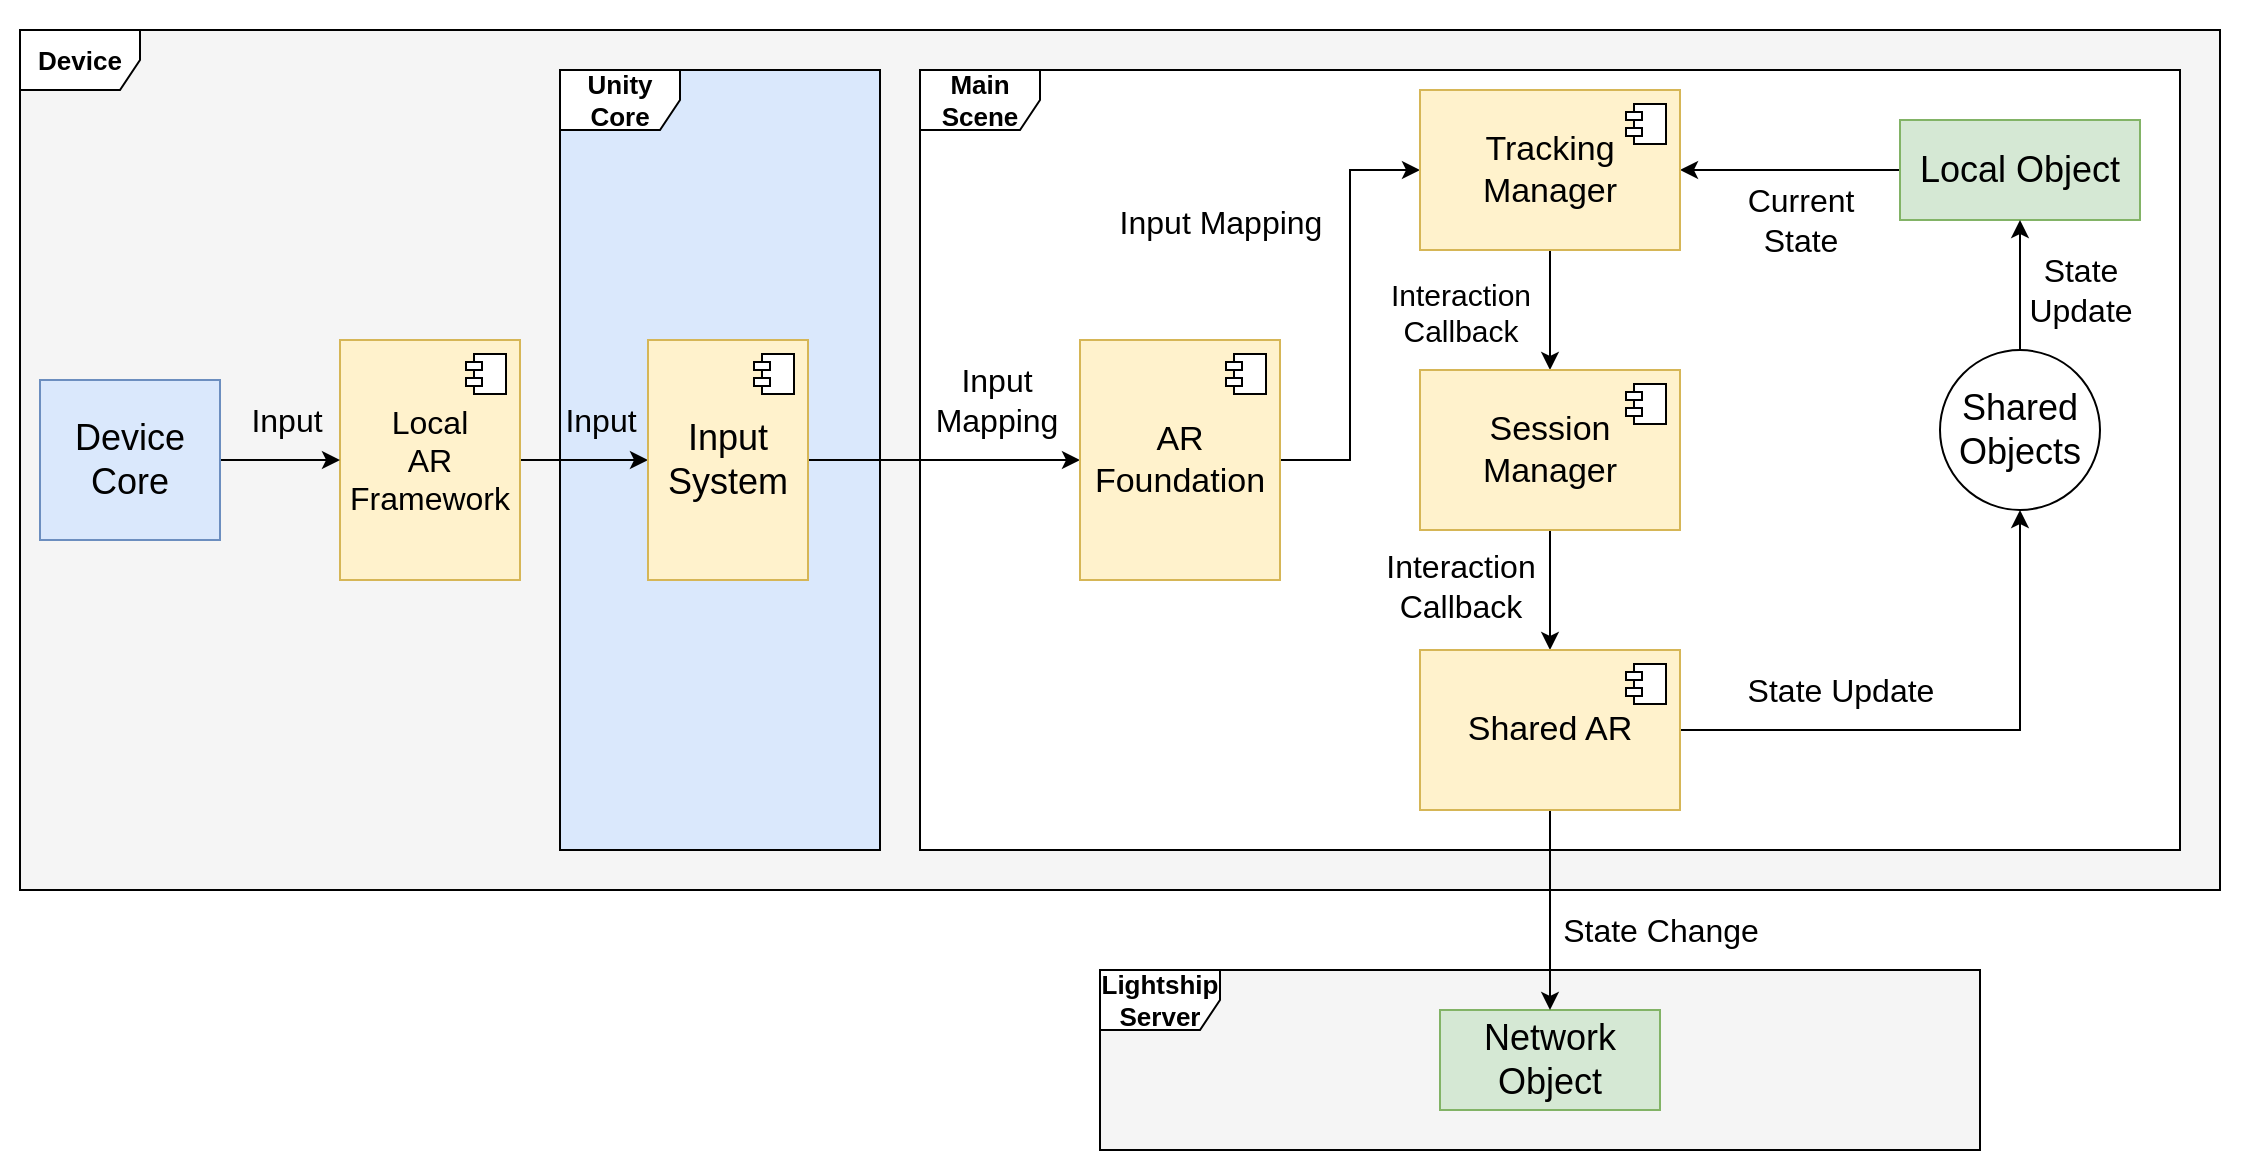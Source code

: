 <mxfile version="28.0.6">
  <diagram name="Page-1" id="M0j_DqUz29kxkKdmtVrB">
    <mxGraphModel dx="1426" dy="841" grid="1" gridSize="10" guides="1" tooltips="1" connect="1" arrows="1" fold="1" page="1" pageScale="1" pageWidth="827" pageHeight="1169" math="0" shadow="0">
      <root>
        <mxCell id="0" />
        <mxCell id="1" parent="0" />
        <mxCell id="GXKVlWqg-FUO8ONrnMkp-32" value="" style="rounded=0;whiteSpace=wrap;html=1;strokeColor=none;" parent="1" vertex="1">
          <mxGeometry x="10" y="5" width="1120" height="585" as="geometry" />
        </mxCell>
        <mxCell id="GXKVlWqg-FUO8ONrnMkp-31" value="" style="rounded=0;whiteSpace=wrap;html=1;fillColor=#f5f5f5;fontColor=#333333;strokeColor=#666666;" parent="1" vertex="1">
          <mxGeometry x="560" y="490" width="440" height="90" as="geometry" />
        </mxCell>
        <mxCell id="GXKVlWqg-FUO8ONrnMkp-30" value="" style="rounded=0;whiteSpace=wrap;html=1;fillColor=#f5f5f5;fontColor=#333333;strokeColor=#666666;" parent="1" vertex="1">
          <mxGeometry x="20" y="20" width="1100" height="430" as="geometry" />
        </mxCell>
        <mxCell id="GXKVlWqg-FUO8ONrnMkp-29" value="" style="rounded=0;whiteSpace=wrap;html=1;" parent="1" vertex="1">
          <mxGeometry x="470" y="40" width="630" height="390" as="geometry" />
        </mxCell>
        <mxCell id="GXKVlWqg-FUO8ONrnMkp-15" value="" style="rounded=0;whiteSpace=wrap;html=1;fillColor=#dae8fc;strokeColor=#6c8ebf;" parent="1" vertex="1">
          <mxGeometry x="290" y="40" width="160" height="390" as="geometry" />
        </mxCell>
        <mxCell id="GXKVlWqg-FUO8ONrnMkp-5" style="edgeStyle=orthogonalEdgeStyle;rounded=0;orthogonalLoop=1;jettySize=auto;html=1;exitX=1;exitY=0.5;exitDx=0;exitDy=0;entryX=0;entryY=0.5;entryDx=0;entryDy=0;" parent="1" source="AMGYCQEvcGGorU7cepny-3" target="AMGYCQEvcGGorU7cepny-8" edge="1">
          <mxGeometry relative="1" as="geometry" />
        </mxCell>
        <mxCell id="GXKVlWqg-FUO8ONrnMkp-6" value="Input" style="edgeLabel;html=1;align=center;verticalAlign=middle;resizable=0;points=[];fontSize=16;labelBackgroundColor=none;" parent="GXKVlWqg-FUO8ONrnMkp-5" vertex="1" connectable="0">
          <mxGeometry x="0.275" y="-1" relative="1" as="geometry">
            <mxPoint x="-1" y="-21" as="offset" />
          </mxGeometry>
        </mxCell>
        <mxCell id="AMGYCQEvcGGorU7cepny-3" value="Local&lt;div&gt;AR Framework&lt;/div&gt;" style="html=1;dropTarget=0;whiteSpace=wrap;fillColor=#fff2cc;strokeColor=#d6b656;fontSize=16;" parent="1" vertex="1">
          <mxGeometry x="180" y="175" width="90" height="120" as="geometry" />
        </mxCell>
        <mxCell id="AMGYCQEvcGGorU7cepny-4" value="" style="shape=module;jettyWidth=8;jettyHeight=4;" parent="AMGYCQEvcGGorU7cepny-3" vertex="1">
          <mxGeometry x="1" width="20" height="20" relative="1" as="geometry">
            <mxPoint x="-27" y="7" as="offset" />
          </mxGeometry>
        </mxCell>
        <mxCell id="AMGYCQEvcGGorU7cepny-5" value="Device" style="shape=umlFrame;whiteSpace=wrap;html=1;pointerEvents=0;fontStyle=1;fontSize=13;" parent="1" vertex="1">
          <mxGeometry x="20" y="20" width="1100" height="430" as="geometry" />
        </mxCell>
        <mxCell id="AMGYCQEvcGGorU7cepny-16" style="edgeStyle=orthogonalEdgeStyle;rounded=0;orthogonalLoop=1;jettySize=auto;html=1;exitX=1;exitY=0.5;exitDx=0;exitDy=0;entryX=0;entryY=0.5;entryDx=0;entryDy=0;" parent="1" source="AMGYCQEvcGGorU7cepny-8" target="AMGYCQEvcGGorU7cepny-13" edge="1">
          <mxGeometry relative="1" as="geometry" />
        </mxCell>
        <mxCell id="AMGYCQEvcGGorU7cepny-31" value="Input&lt;div&gt;Mapping&lt;/div&gt;" style="edgeLabel;html=1;align=center;verticalAlign=middle;resizable=0;points=[];fontSize=16;labelBackgroundColor=none;" parent="AMGYCQEvcGGorU7cepny-16" vertex="1" connectable="0">
          <mxGeometry x="0.233" y="-2" relative="1" as="geometry">
            <mxPoint x="10" y="-32" as="offset" />
          </mxGeometry>
        </mxCell>
        <mxCell id="AMGYCQEvcGGorU7cepny-8" value="Input System" style="html=1;dropTarget=0;whiteSpace=wrap;fontSize=18;fillColor=#fff2cc;strokeColor=#d6b656;" parent="1" vertex="1">
          <mxGeometry x="334" y="175" width="80" height="120" as="geometry" />
        </mxCell>
        <mxCell id="AMGYCQEvcGGorU7cepny-9" value="" style="shape=module;jettyWidth=8;jettyHeight=4;" parent="AMGYCQEvcGGorU7cepny-8" vertex="1">
          <mxGeometry x="1" width="20" height="20" relative="1" as="geometry">
            <mxPoint x="-27" y="7" as="offset" />
          </mxGeometry>
        </mxCell>
        <mxCell id="AMGYCQEvcGGorU7cepny-11" value="Unity&lt;div&gt;Core&lt;/div&gt;" style="shape=umlFrame;whiteSpace=wrap;html=1;pointerEvents=0;fontStyle=1;fontSize=13;" parent="1" vertex="1">
          <mxGeometry x="290" y="40" width="160" height="390" as="geometry" />
        </mxCell>
        <mxCell id="AMGYCQEvcGGorU7cepny-12" value="Main Scene" style="shape=umlFrame;whiteSpace=wrap;html=1;pointerEvents=0;fontStyle=1;fontSize=13;" parent="1" vertex="1">
          <mxGeometry x="470" y="40" width="630" height="390" as="geometry" />
        </mxCell>
        <mxCell id="GXKVlWqg-FUO8ONrnMkp-9" style="edgeStyle=orthogonalEdgeStyle;rounded=0;orthogonalLoop=1;jettySize=auto;html=1;exitX=1;exitY=0.5;exitDx=0;exitDy=0;entryX=0;entryY=0.5;entryDx=0;entryDy=0;" parent="1" source="AMGYCQEvcGGorU7cepny-13" target="GXKVlWqg-FUO8ONrnMkp-7" edge="1">
          <mxGeometry relative="1" as="geometry" />
        </mxCell>
        <mxCell id="GXKVlWqg-FUO8ONrnMkp-10" value="Input Mapping" style="edgeLabel;html=1;align=center;verticalAlign=middle;resizable=0;points=[];fontSize=16;labelBackgroundColor=none;" parent="GXKVlWqg-FUO8ONrnMkp-9" vertex="1" connectable="0">
          <mxGeometry x="0.037" y="-1" relative="1" as="geometry">
            <mxPoint x="-66" y="-43" as="offset" />
          </mxGeometry>
        </mxCell>
        <mxCell id="AMGYCQEvcGGorU7cepny-13" value="AR Foundation" style="html=1;dropTarget=0;whiteSpace=wrap;fontSize=17;fillColor=#fff2cc;strokeColor=#d6b656;" parent="1" vertex="1">
          <mxGeometry x="550" y="175" width="100" height="120" as="geometry" />
        </mxCell>
        <mxCell id="AMGYCQEvcGGorU7cepny-14" value="" style="shape=module;jettyWidth=8;jettyHeight=4;" parent="AMGYCQEvcGGorU7cepny-13" vertex="1">
          <mxGeometry x="1" width="20" height="20" relative="1" as="geometry">
            <mxPoint x="-27" y="7" as="offset" />
          </mxGeometry>
        </mxCell>
        <mxCell id="GXKVlWqg-FUO8ONrnMkp-27" style="edgeStyle=orthogonalEdgeStyle;rounded=0;orthogonalLoop=1;jettySize=auto;html=1;exitX=0;exitY=0.5;exitDx=0;exitDy=0;entryX=1;entryY=0.5;entryDx=0;entryDy=0;" parent="1" source="AMGYCQEvcGGorU7cepny-22" target="GXKVlWqg-FUO8ONrnMkp-7" edge="1">
          <mxGeometry relative="1" as="geometry" />
        </mxCell>
        <mxCell id="GXKVlWqg-FUO8ONrnMkp-28" value="Current&lt;div&gt;State&lt;/div&gt;" style="edgeLabel;html=1;align=center;verticalAlign=middle;resizable=0;points=[];fontSize=16;labelBackgroundColor=none;" parent="GXKVlWqg-FUO8ONrnMkp-27" vertex="1" connectable="0">
          <mxGeometry x="0.145" y="1" relative="1" as="geometry">
            <mxPoint x="13" y="24" as="offset" />
          </mxGeometry>
        </mxCell>
        <mxCell id="AMGYCQEvcGGorU7cepny-22" value="Local Object" style="html=1;whiteSpace=wrap;fontSize=18;fillColor=#d5e8d4;strokeColor=#82b366;" parent="1" vertex="1">
          <mxGeometry x="960" y="65" width="120" height="50" as="geometry" />
        </mxCell>
        <mxCell id="AMGYCQEvcGGorU7cepny-24" value="Lightship Server" style="shape=umlFrame;whiteSpace=wrap;html=1;pointerEvents=0;fontStyle=1;fontSize=13;" parent="1" vertex="1">
          <mxGeometry x="560" y="490" width="440" height="90" as="geometry" />
        </mxCell>
        <mxCell id="AMGYCQEvcGGorU7cepny-26" value="Network Object" style="html=1;whiteSpace=wrap;fontSize=18;fillColor=#d5e8d4;strokeColor=#82b366;" parent="1" vertex="1">
          <mxGeometry x="730" y="510" width="110" height="50" as="geometry" />
        </mxCell>
        <mxCell id="GXKVlWqg-FUO8ONrnMkp-21" style="edgeStyle=orthogonalEdgeStyle;rounded=0;orthogonalLoop=1;jettySize=auto;html=1;exitX=0.5;exitY=0;exitDx=0;exitDy=0;entryX=0.5;entryY=1;entryDx=0;entryDy=0;" parent="1" source="AMGYCQEvcGGorU7cepny-43" target="AMGYCQEvcGGorU7cepny-22" edge="1">
          <mxGeometry relative="1" as="geometry" />
        </mxCell>
        <mxCell id="GXKVlWqg-FUO8ONrnMkp-22" value="State&lt;div&gt;Update&lt;/div&gt;" style="edgeLabel;html=1;align=center;verticalAlign=middle;resizable=0;points=[];fontSize=16;" parent="GXKVlWqg-FUO8ONrnMkp-21" vertex="1" connectable="0">
          <mxGeometry x="0.2" y="-2" relative="1" as="geometry">
            <mxPoint x="28" y="9" as="offset" />
          </mxGeometry>
        </mxCell>
        <mxCell id="AMGYCQEvcGGorU7cepny-43" value="Shared&lt;div&gt;Objects&lt;/div&gt;" style="ellipse;whiteSpace=wrap;html=1;aspect=fixed;fontSize=18;" parent="1" vertex="1">
          <mxGeometry x="980" y="180" width="80" height="80" as="geometry" />
        </mxCell>
        <mxCell id="GXKVlWqg-FUO8ONrnMkp-3" style="edgeStyle=orthogonalEdgeStyle;rounded=0;orthogonalLoop=1;jettySize=auto;html=1;exitX=1;exitY=0.5;exitDx=0;exitDy=0;entryX=0;entryY=0.5;entryDx=0;entryDy=0;" parent="1" source="GXKVlWqg-FUO8ONrnMkp-2" target="AMGYCQEvcGGorU7cepny-3" edge="1">
          <mxGeometry relative="1" as="geometry" />
        </mxCell>
        <mxCell id="GXKVlWqg-FUO8ONrnMkp-4" value="Input" style="edgeLabel;html=1;align=center;verticalAlign=middle;resizable=0;points=[];fontSize=16;labelBackgroundColor=none;" parent="GXKVlWqg-FUO8ONrnMkp-3" vertex="1" connectable="0">
          <mxGeometry x="-0.25" relative="1" as="geometry">
            <mxPoint x="10" y="-20" as="offset" />
          </mxGeometry>
        </mxCell>
        <mxCell id="GXKVlWqg-FUO8ONrnMkp-2" value="Device Core" style="rounded=0;whiteSpace=wrap;html=1;fontSize=18;fillColor=#dae8fc;strokeColor=#6c8ebf;" parent="1" vertex="1">
          <mxGeometry x="30" y="195" width="90" height="80" as="geometry" />
        </mxCell>
        <mxCell id="GXKVlWqg-FUO8ONrnMkp-13" style="edgeStyle=orthogonalEdgeStyle;rounded=0;orthogonalLoop=1;jettySize=auto;html=1;exitX=0.5;exitY=1;exitDx=0;exitDy=0;entryX=0.5;entryY=0;entryDx=0;entryDy=0;" parent="1" source="GXKVlWqg-FUO8ONrnMkp-7" target="GXKVlWqg-FUO8ONrnMkp-11" edge="1">
          <mxGeometry relative="1" as="geometry" />
        </mxCell>
        <mxCell id="GXKVlWqg-FUO8ONrnMkp-14" value="Interaction&lt;div&gt;Callback&lt;/div&gt;" style="edgeLabel;html=1;align=center;verticalAlign=middle;resizable=0;points=[];fontSize=15;labelBackgroundColor=none;" parent="GXKVlWqg-FUO8ONrnMkp-13" vertex="1" connectable="0">
          <mxGeometry x="-0.32" relative="1" as="geometry">
            <mxPoint x="-45" y="10" as="offset" />
          </mxGeometry>
        </mxCell>
        <mxCell id="GXKVlWqg-FUO8ONrnMkp-7" value="Tracking Manager" style="html=1;dropTarget=0;whiteSpace=wrap;fontSize=17;fillColor=#fff2cc;strokeColor=#d6b656;" parent="1" vertex="1">
          <mxGeometry x="720" y="50" width="130" height="80" as="geometry" />
        </mxCell>
        <mxCell id="GXKVlWqg-FUO8ONrnMkp-8" value="" style="shape=module;jettyWidth=8;jettyHeight=4;" parent="GXKVlWqg-FUO8ONrnMkp-7" vertex="1">
          <mxGeometry x="1" width="20" height="20" relative="1" as="geometry">
            <mxPoint x="-27" y="7" as="offset" />
          </mxGeometry>
        </mxCell>
        <mxCell id="GXKVlWqg-FUO8ONrnMkp-19" style="edgeStyle=orthogonalEdgeStyle;rounded=0;orthogonalLoop=1;jettySize=auto;html=1;exitX=0.5;exitY=1;exitDx=0;exitDy=0;entryX=0.5;entryY=0;entryDx=0;entryDy=0;" parent="1" source="GXKVlWqg-FUO8ONrnMkp-11" target="GXKVlWqg-FUO8ONrnMkp-17" edge="1">
          <mxGeometry relative="1" as="geometry" />
        </mxCell>
        <mxCell id="GXKVlWqg-FUO8ONrnMkp-20" value="Interaction&lt;div&gt;Callback&lt;/div&gt;" style="edgeLabel;html=1;align=center;verticalAlign=middle;resizable=0;points=[];fontSize=16;labelBackgroundColor=none;" parent="GXKVlWqg-FUO8ONrnMkp-19" vertex="1" connectable="0">
          <mxGeometry x="-0.067" y="-3" relative="1" as="geometry">
            <mxPoint x="-42" as="offset" />
          </mxGeometry>
        </mxCell>
        <mxCell id="GXKVlWqg-FUO8ONrnMkp-11" value="Session Manager" style="html=1;dropTarget=0;whiteSpace=wrap;fontSize=17;fillColor=#fff2cc;strokeColor=#d6b656;" parent="1" vertex="1">
          <mxGeometry x="720" y="190" width="130" height="80" as="geometry" />
        </mxCell>
        <mxCell id="GXKVlWqg-FUO8ONrnMkp-12" value="" style="shape=module;jettyWidth=8;jettyHeight=4;" parent="GXKVlWqg-FUO8ONrnMkp-11" vertex="1">
          <mxGeometry x="1" width="20" height="20" relative="1" as="geometry">
            <mxPoint x="-27" y="7" as="offset" />
          </mxGeometry>
        </mxCell>
        <mxCell id="GXKVlWqg-FUO8ONrnMkp-23" style="edgeStyle=orthogonalEdgeStyle;rounded=0;orthogonalLoop=1;jettySize=auto;html=1;exitX=1;exitY=0.5;exitDx=0;exitDy=0;entryX=0.5;entryY=1;entryDx=0;entryDy=0;" parent="1" source="GXKVlWqg-FUO8ONrnMkp-17" target="AMGYCQEvcGGorU7cepny-43" edge="1">
          <mxGeometry relative="1" as="geometry" />
        </mxCell>
        <mxCell id="GXKVlWqg-FUO8ONrnMkp-24" value="State Update" style="edgeLabel;html=1;align=center;verticalAlign=middle;resizable=0;points=[];fontSize=16;" parent="GXKVlWqg-FUO8ONrnMkp-23" vertex="1" connectable="0">
          <mxGeometry x="-0.392" y="1" relative="1" as="geometry">
            <mxPoint x="-5" y="-19" as="offset" />
          </mxGeometry>
        </mxCell>
        <mxCell id="GXKVlWqg-FUO8ONrnMkp-25" style="edgeStyle=orthogonalEdgeStyle;rounded=0;orthogonalLoop=1;jettySize=auto;html=1;exitX=0.5;exitY=1;exitDx=0;exitDy=0;entryX=0.5;entryY=0;entryDx=0;entryDy=0;" parent="1" source="GXKVlWqg-FUO8ONrnMkp-17" target="AMGYCQEvcGGorU7cepny-26" edge="1">
          <mxGeometry relative="1" as="geometry" />
        </mxCell>
        <mxCell id="GXKVlWqg-FUO8ONrnMkp-26" value="State Change" style="edgeLabel;html=1;align=center;verticalAlign=middle;resizable=0;points=[];fontSize=16;labelBackgroundColor=none;" parent="GXKVlWqg-FUO8ONrnMkp-25" vertex="1" connectable="0">
          <mxGeometry x="0.22" y="-1" relative="1" as="geometry">
            <mxPoint x="56" y="-1" as="offset" />
          </mxGeometry>
        </mxCell>
        <mxCell id="GXKVlWqg-FUO8ONrnMkp-17" value="Shared AR" style="html=1;dropTarget=0;whiteSpace=wrap;fontSize=17;fillColor=#fff2cc;strokeColor=#d6b656;" parent="1" vertex="1">
          <mxGeometry x="720" y="330" width="130" height="80" as="geometry" />
        </mxCell>
        <mxCell id="GXKVlWqg-FUO8ONrnMkp-18" value="" style="shape=module;jettyWidth=8;jettyHeight=4;" parent="GXKVlWqg-FUO8ONrnMkp-17" vertex="1">
          <mxGeometry x="1" width="20" height="20" relative="1" as="geometry">
            <mxPoint x="-27" y="7" as="offset" />
          </mxGeometry>
        </mxCell>
      </root>
    </mxGraphModel>
  </diagram>
</mxfile>
